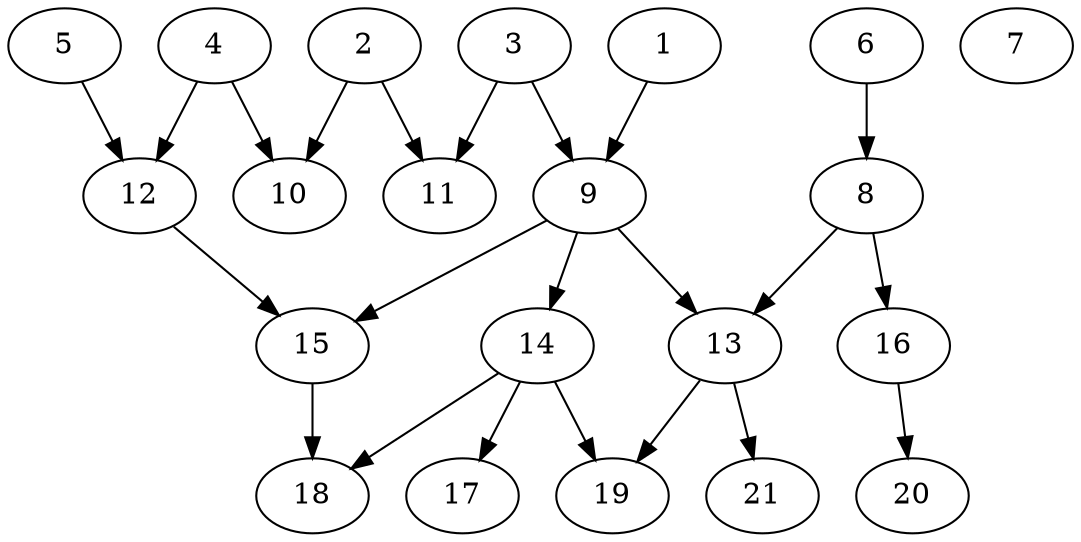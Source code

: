 // DAG (tier=2-normal, mode=compute, n=21, ccr=0.375, fat=0.628, density=0.423, regular=0.597, jump=0.123, mindata=524288, maxdata=8388608)
// DAG automatically generated by daggen at Sun Aug 24 16:33:33 2025
// /home/ermia/Project/Environments/daggen/bin/daggen --dot --ccr 0.375 --fat 0.628 --regular 0.597 --density 0.423 --jump 0.123 --mindata 524288 --maxdata 8388608 -n 21 
digraph G {
  1 [size="7664367648712448", alpha="0.18", expect_size="3832183824356224"]
  1 -> 9 [size ="127852586467328"]
  2 [size="9662508184895488000", alpha="0.16", expect_size="4831254092447744000"]
  2 -> 10 [size ="36292473651200"]
  2 -> 11 [size ="36292473651200"]
  3 [size="1210260816025805568", alpha="0.12", expect_size="605130408012902784"]
  3 -> 9 [size ="489255235223552"]
  3 -> 11 [size ="489255235223552"]
  4 [size="39292903444447232000", alpha="0.09", expect_size="19646451722223616000"]
  4 -> 10 [size ="92462592819200"]
  4 -> 12 [size ="92462592819200"]
  5 [size="2047559332624454", alpha="0.12", expect_size="1023779666312227"]
  5 -> 12 [size ="39939202875392"]
  6 [size="804659715336074496", alpha="0.02", expect_size="402329857668037248"]
  6 -> 8 [size ="313984959905792"]
  7 [size="604937493213851520", alpha="0.10", expect_size="302468746606925760"]
  8 [size="51998697814228992000", alpha="0.17", expect_size="25999348907114496000"]
  8 -> 13 [size ="111451255603200"]
  8 -> 16 [size ="111451255603200"]
  9 [size="90695097495053952", alpha="0.10", expect_size="45347548747526976"]
  9 -> 13 [size ="65017214926848"]
  9 -> 14 [size ="65017214926848"]
  9 -> 15 [size ="65017214926848"]
  10 [size="431672571592704", alpha="0.03", expect_size="215836285796352"]
  11 [size="440246416294932928", alpha="0.05", expect_size="220123208147466464"]
  12 [size="109900885275002704", alpha="0.11", expect_size="54950442637501352"]
  12 -> 15 [size ="72952376721408"]
  13 [size="16121569445687590912", alpha="0.20", expect_size="8060784722843795456"]
  13 -> 19 [size ="51053814874112"]
  13 -> 21 [size ="51053814874112"]
  14 [size="57214028092253667328", alpha="0.00", expect_size="28607014046126833664"]
  14 -> 17 [size ="118784106954752"]
  14 -> 18 [size ="118784106954752"]
  14 -> 19 [size ="118784106954752"]
  15 [size="11895468463625544", alpha="0.06", expect_size="5947734231812772"]
  15 -> 18 [size ="472866369830912"]
  16 [size="664424111211853568", alpha="0.19", expect_size="332212055605926784"]
  16 -> 20 [size ="271781369741312"]
  17 [size="136418528468863648", alpha="0.09", expect_size="68209264234431824"]
  18 [size="1252727264717374208", alpha="0.17", expect_size="626363632358687104"]
  19 [size="639047524778557568", alpha="0.06", expect_size="319523762389278784"]
  20 [size="299115501850705526784", alpha="0.01", expect_size="149557750925352763392"]
  21 [size="7189775037587344", alpha="0.17", expect_size="3594887518793672"]
}